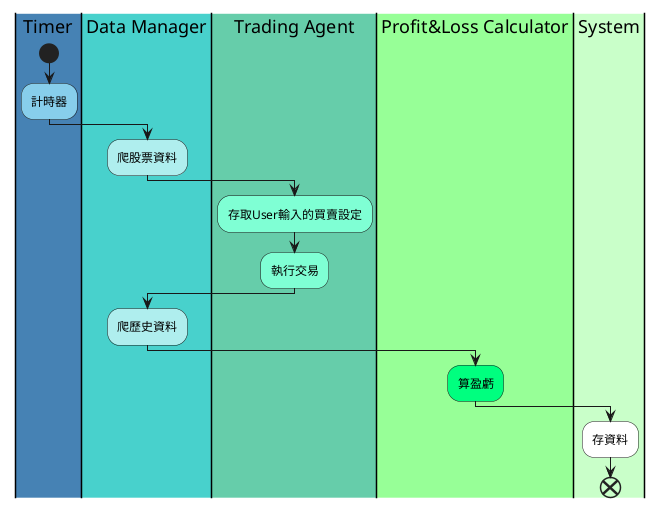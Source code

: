 @startuml

|#SteelBlue|Timer|
start
#SkyBlue:計時器;
|#MediumTurquoise|Data Manager|
#PaleTurquoise:爬股票資料;
|#MediumAquaMarine|Trading Agent|
#Aquamarine:存取User輸入的買賣設定;
#Aquamarine:執行交易;
|Data Manager|
#PaleTurquoise:爬歷史資料;
|#PHYSICAL|Profit&Loss Calculator|
#SpringGreen:算盈虧;
|#TECHNOLOGY|System|
#White:存資料;
end

@enduml